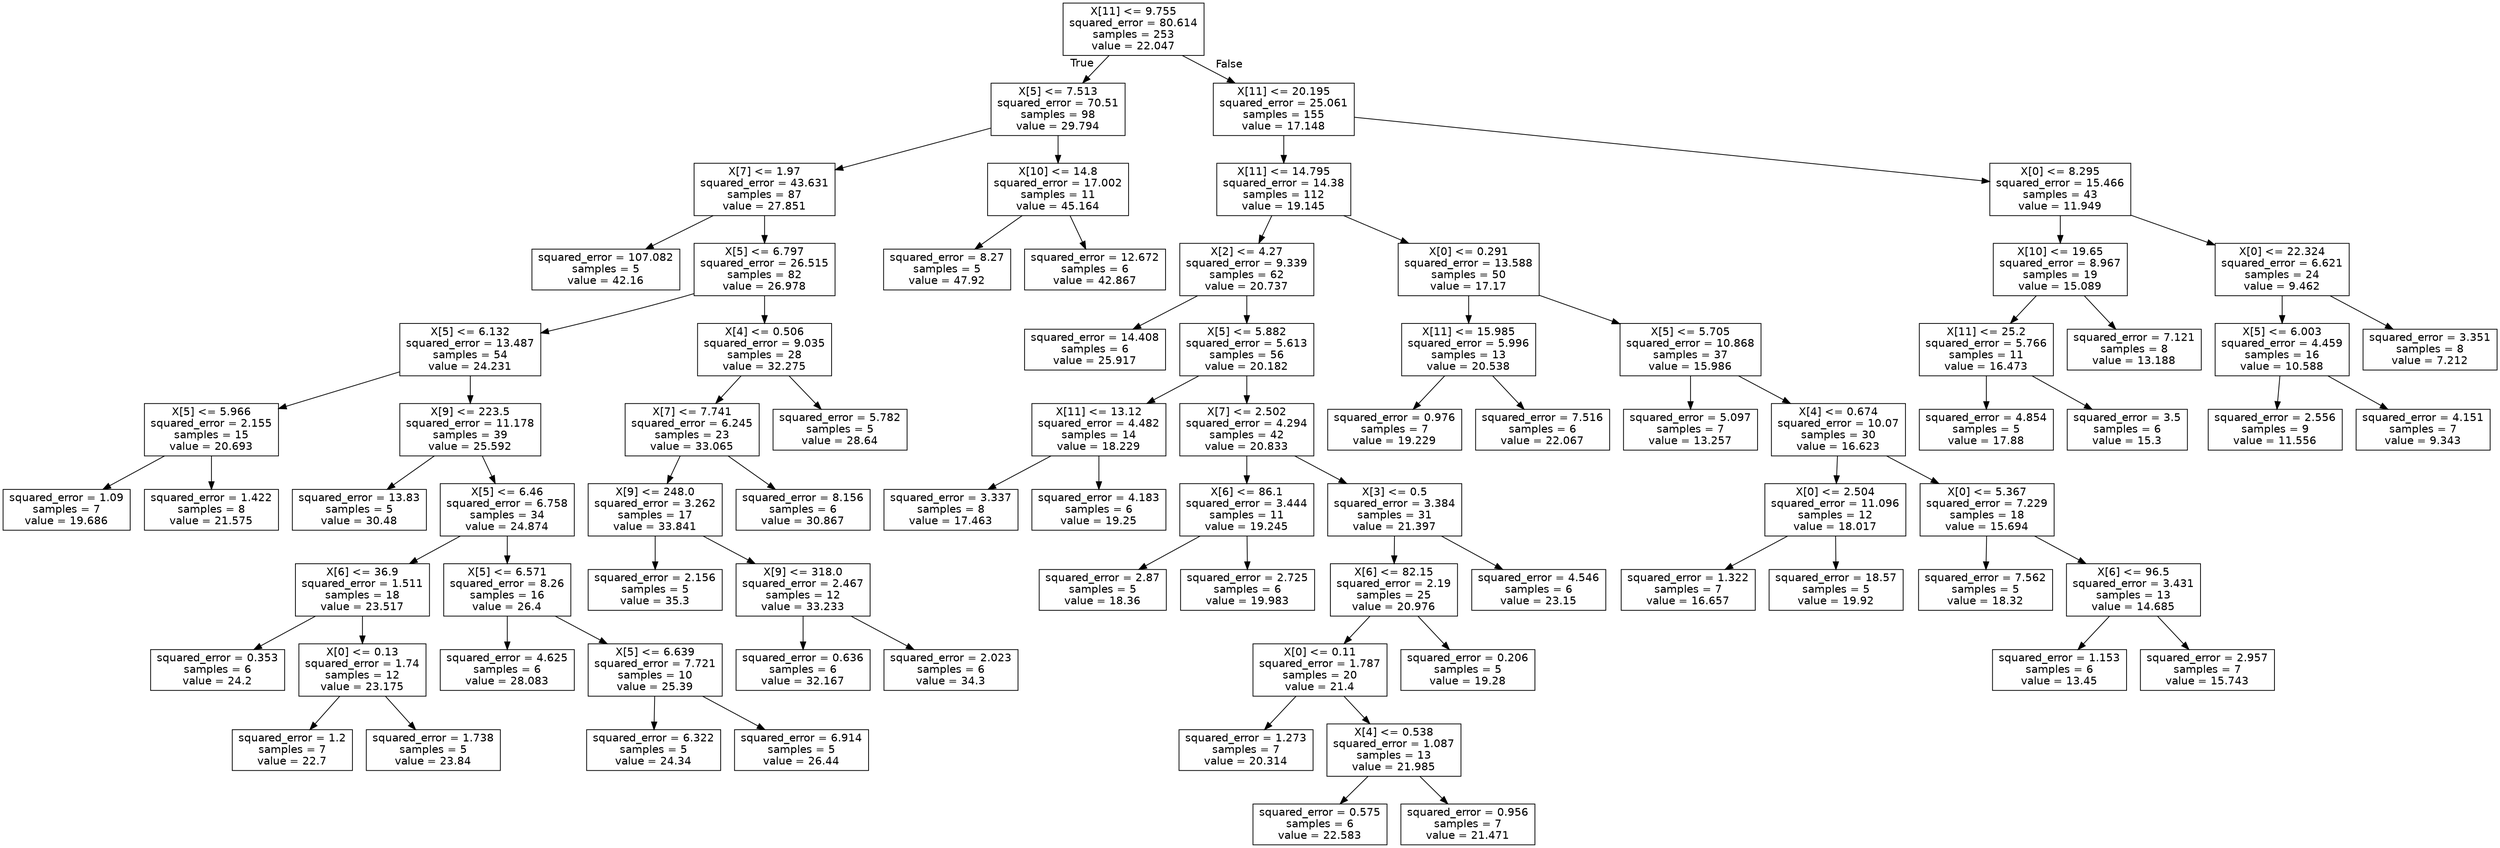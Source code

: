 digraph Tree {
node [shape=box, fontname="helvetica"] ;
edge [fontname="helvetica"] ;
0 [label="X[11] <= 9.755\nsquared_error = 80.614\nsamples = 253\nvalue = 22.047"] ;
1 [label="X[5] <= 7.513\nsquared_error = 70.51\nsamples = 98\nvalue = 29.794"] ;
0 -> 1 [labeldistance=2.5, labelangle=45, headlabel="True"] ;
2 [label="X[7] <= 1.97\nsquared_error = 43.631\nsamples = 87\nvalue = 27.851"] ;
1 -> 2 ;
3 [label="squared_error = 107.082\nsamples = 5\nvalue = 42.16"] ;
2 -> 3 ;
4 [label="X[5] <= 6.797\nsquared_error = 26.515\nsamples = 82\nvalue = 26.978"] ;
2 -> 4 ;
5 [label="X[5] <= 6.132\nsquared_error = 13.487\nsamples = 54\nvalue = 24.231"] ;
4 -> 5 ;
6 [label="X[5] <= 5.966\nsquared_error = 2.155\nsamples = 15\nvalue = 20.693"] ;
5 -> 6 ;
7 [label="squared_error = 1.09\nsamples = 7\nvalue = 19.686"] ;
6 -> 7 ;
8 [label="squared_error = 1.422\nsamples = 8\nvalue = 21.575"] ;
6 -> 8 ;
9 [label="X[9] <= 223.5\nsquared_error = 11.178\nsamples = 39\nvalue = 25.592"] ;
5 -> 9 ;
10 [label="squared_error = 13.83\nsamples = 5\nvalue = 30.48"] ;
9 -> 10 ;
11 [label="X[5] <= 6.46\nsquared_error = 6.758\nsamples = 34\nvalue = 24.874"] ;
9 -> 11 ;
12 [label="X[6] <= 36.9\nsquared_error = 1.511\nsamples = 18\nvalue = 23.517"] ;
11 -> 12 ;
13 [label="squared_error = 0.353\nsamples = 6\nvalue = 24.2"] ;
12 -> 13 ;
14 [label="X[0] <= 0.13\nsquared_error = 1.74\nsamples = 12\nvalue = 23.175"] ;
12 -> 14 ;
15 [label="squared_error = 1.2\nsamples = 7\nvalue = 22.7"] ;
14 -> 15 ;
16 [label="squared_error = 1.738\nsamples = 5\nvalue = 23.84"] ;
14 -> 16 ;
17 [label="X[5] <= 6.571\nsquared_error = 8.26\nsamples = 16\nvalue = 26.4"] ;
11 -> 17 ;
18 [label="squared_error = 4.625\nsamples = 6\nvalue = 28.083"] ;
17 -> 18 ;
19 [label="X[5] <= 6.639\nsquared_error = 7.721\nsamples = 10\nvalue = 25.39"] ;
17 -> 19 ;
20 [label="squared_error = 6.322\nsamples = 5\nvalue = 24.34"] ;
19 -> 20 ;
21 [label="squared_error = 6.914\nsamples = 5\nvalue = 26.44"] ;
19 -> 21 ;
22 [label="X[4] <= 0.506\nsquared_error = 9.035\nsamples = 28\nvalue = 32.275"] ;
4 -> 22 ;
23 [label="X[7] <= 7.741\nsquared_error = 6.245\nsamples = 23\nvalue = 33.065"] ;
22 -> 23 ;
24 [label="X[9] <= 248.0\nsquared_error = 3.262\nsamples = 17\nvalue = 33.841"] ;
23 -> 24 ;
25 [label="squared_error = 2.156\nsamples = 5\nvalue = 35.3"] ;
24 -> 25 ;
26 [label="X[9] <= 318.0\nsquared_error = 2.467\nsamples = 12\nvalue = 33.233"] ;
24 -> 26 ;
27 [label="squared_error = 0.636\nsamples = 6\nvalue = 32.167"] ;
26 -> 27 ;
28 [label="squared_error = 2.023\nsamples = 6\nvalue = 34.3"] ;
26 -> 28 ;
29 [label="squared_error = 8.156\nsamples = 6\nvalue = 30.867"] ;
23 -> 29 ;
30 [label="squared_error = 5.782\nsamples = 5\nvalue = 28.64"] ;
22 -> 30 ;
31 [label="X[10] <= 14.8\nsquared_error = 17.002\nsamples = 11\nvalue = 45.164"] ;
1 -> 31 ;
32 [label="squared_error = 8.27\nsamples = 5\nvalue = 47.92"] ;
31 -> 32 ;
33 [label="squared_error = 12.672\nsamples = 6\nvalue = 42.867"] ;
31 -> 33 ;
34 [label="X[11] <= 20.195\nsquared_error = 25.061\nsamples = 155\nvalue = 17.148"] ;
0 -> 34 [labeldistance=2.5, labelangle=-45, headlabel="False"] ;
35 [label="X[11] <= 14.795\nsquared_error = 14.38\nsamples = 112\nvalue = 19.145"] ;
34 -> 35 ;
36 [label="X[2] <= 4.27\nsquared_error = 9.339\nsamples = 62\nvalue = 20.737"] ;
35 -> 36 ;
37 [label="squared_error = 14.408\nsamples = 6\nvalue = 25.917"] ;
36 -> 37 ;
38 [label="X[5] <= 5.882\nsquared_error = 5.613\nsamples = 56\nvalue = 20.182"] ;
36 -> 38 ;
39 [label="X[11] <= 13.12\nsquared_error = 4.482\nsamples = 14\nvalue = 18.229"] ;
38 -> 39 ;
40 [label="squared_error = 3.337\nsamples = 8\nvalue = 17.463"] ;
39 -> 40 ;
41 [label="squared_error = 4.183\nsamples = 6\nvalue = 19.25"] ;
39 -> 41 ;
42 [label="X[7] <= 2.502\nsquared_error = 4.294\nsamples = 42\nvalue = 20.833"] ;
38 -> 42 ;
43 [label="X[6] <= 86.1\nsquared_error = 3.444\nsamples = 11\nvalue = 19.245"] ;
42 -> 43 ;
44 [label="squared_error = 2.87\nsamples = 5\nvalue = 18.36"] ;
43 -> 44 ;
45 [label="squared_error = 2.725\nsamples = 6\nvalue = 19.983"] ;
43 -> 45 ;
46 [label="X[3] <= 0.5\nsquared_error = 3.384\nsamples = 31\nvalue = 21.397"] ;
42 -> 46 ;
47 [label="X[6] <= 82.15\nsquared_error = 2.19\nsamples = 25\nvalue = 20.976"] ;
46 -> 47 ;
48 [label="X[0] <= 0.11\nsquared_error = 1.787\nsamples = 20\nvalue = 21.4"] ;
47 -> 48 ;
49 [label="squared_error = 1.273\nsamples = 7\nvalue = 20.314"] ;
48 -> 49 ;
50 [label="X[4] <= 0.538\nsquared_error = 1.087\nsamples = 13\nvalue = 21.985"] ;
48 -> 50 ;
51 [label="squared_error = 0.575\nsamples = 6\nvalue = 22.583"] ;
50 -> 51 ;
52 [label="squared_error = 0.956\nsamples = 7\nvalue = 21.471"] ;
50 -> 52 ;
53 [label="squared_error = 0.206\nsamples = 5\nvalue = 19.28"] ;
47 -> 53 ;
54 [label="squared_error = 4.546\nsamples = 6\nvalue = 23.15"] ;
46 -> 54 ;
55 [label="X[0] <= 0.291\nsquared_error = 13.588\nsamples = 50\nvalue = 17.17"] ;
35 -> 55 ;
56 [label="X[11] <= 15.985\nsquared_error = 5.996\nsamples = 13\nvalue = 20.538"] ;
55 -> 56 ;
57 [label="squared_error = 0.976\nsamples = 7\nvalue = 19.229"] ;
56 -> 57 ;
58 [label="squared_error = 7.516\nsamples = 6\nvalue = 22.067"] ;
56 -> 58 ;
59 [label="X[5] <= 5.705\nsquared_error = 10.868\nsamples = 37\nvalue = 15.986"] ;
55 -> 59 ;
60 [label="squared_error = 5.097\nsamples = 7\nvalue = 13.257"] ;
59 -> 60 ;
61 [label="X[4] <= 0.674\nsquared_error = 10.07\nsamples = 30\nvalue = 16.623"] ;
59 -> 61 ;
62 [label="X[0] <= 2.504\nsquared_error = 11.096\nsamples = 12\nvalue = 18.017"] ;
61 -> 62 ;
63 [label="squared_error = 1.322\nsamples = 7\nvalue = 16.657"] ;
62 -> 63 ;
64 [label="squared_error = 18.57\nsamples = 5\nvalue = 19.92"] ;
62 -> 64 ;
65 [label="X[0] <= 5.367\nsquared_error = 7.229\nsamples = 18\nvalue = 15.694"] ;
61 -> 65 ;
66 [label="squared_error = 7.562\nsamples = 5\nvalue = 18.32"] ;
65 -> 66 ;
67 [label="X[6] <= 96.5\nsquared_error = 3.431\nsamples = 13\nvalue = 14.685"] ;
65 -> 67 ;
68 [label="squared_error = 1.153\nsamples = 6\nvalue = 13.45"] ;
67 -> 68 ;
69 [label="squared_error = 2.957\nsamples = 7\nvalue = 15.743"] ;
67 -> 69 ;
70 [label="X[0] <= 8.295\nsquared_error = 15.466\nsamples = 43\nvalue = 11.949"] ;
34 -> 70 ;
71 [label="X[10] <= 19.65\nsquared_error = 8.967\nsamples = 19\nvalue = 15.089"] ;
70 -> 71 ;
72 [label="X[11] <= 25.2\nsquared_error = 5.766\nsamples = 11\nvalue = 16.473"] ;
71 -> 72 ;
73 [label="squared_error = 4.854\nsamples = 5\nvalue = 17.88"] ;
72 -> 73 ;
74 [label="squared_error = 3.5\nsamples = 6\nvalue = 15.3"] ;
72 -> 74 ;
75 [label="squared_error = 7.121\nsamples = 8\nvalue = 13.188"] ;
71 -> 75 ;
76 [label="X[0] <= 22.324\nsquared_error = 6.621\nsamples = 24\nvalue = 9.462"] ;
70 -> 76 ;
77 [label="X[5] <= 6.003\nsquared_error = 4.459\nsamples = 16\nvalue = 10.588"] ;
76 -> 77 ;
78 [label="squared_error = 2.556\nsamples = 9\nvalue = 11.556"] ;
77 -> 78 ;
79 [label="squared_error = 4.151\nsamples = 7\nvalue = 9.343"] ;
77 -> 79 ;
80 [label="squared_error = 3.351\nsamples = 8\nvalue = 7.212"] ;
76 -> 80 ;
}